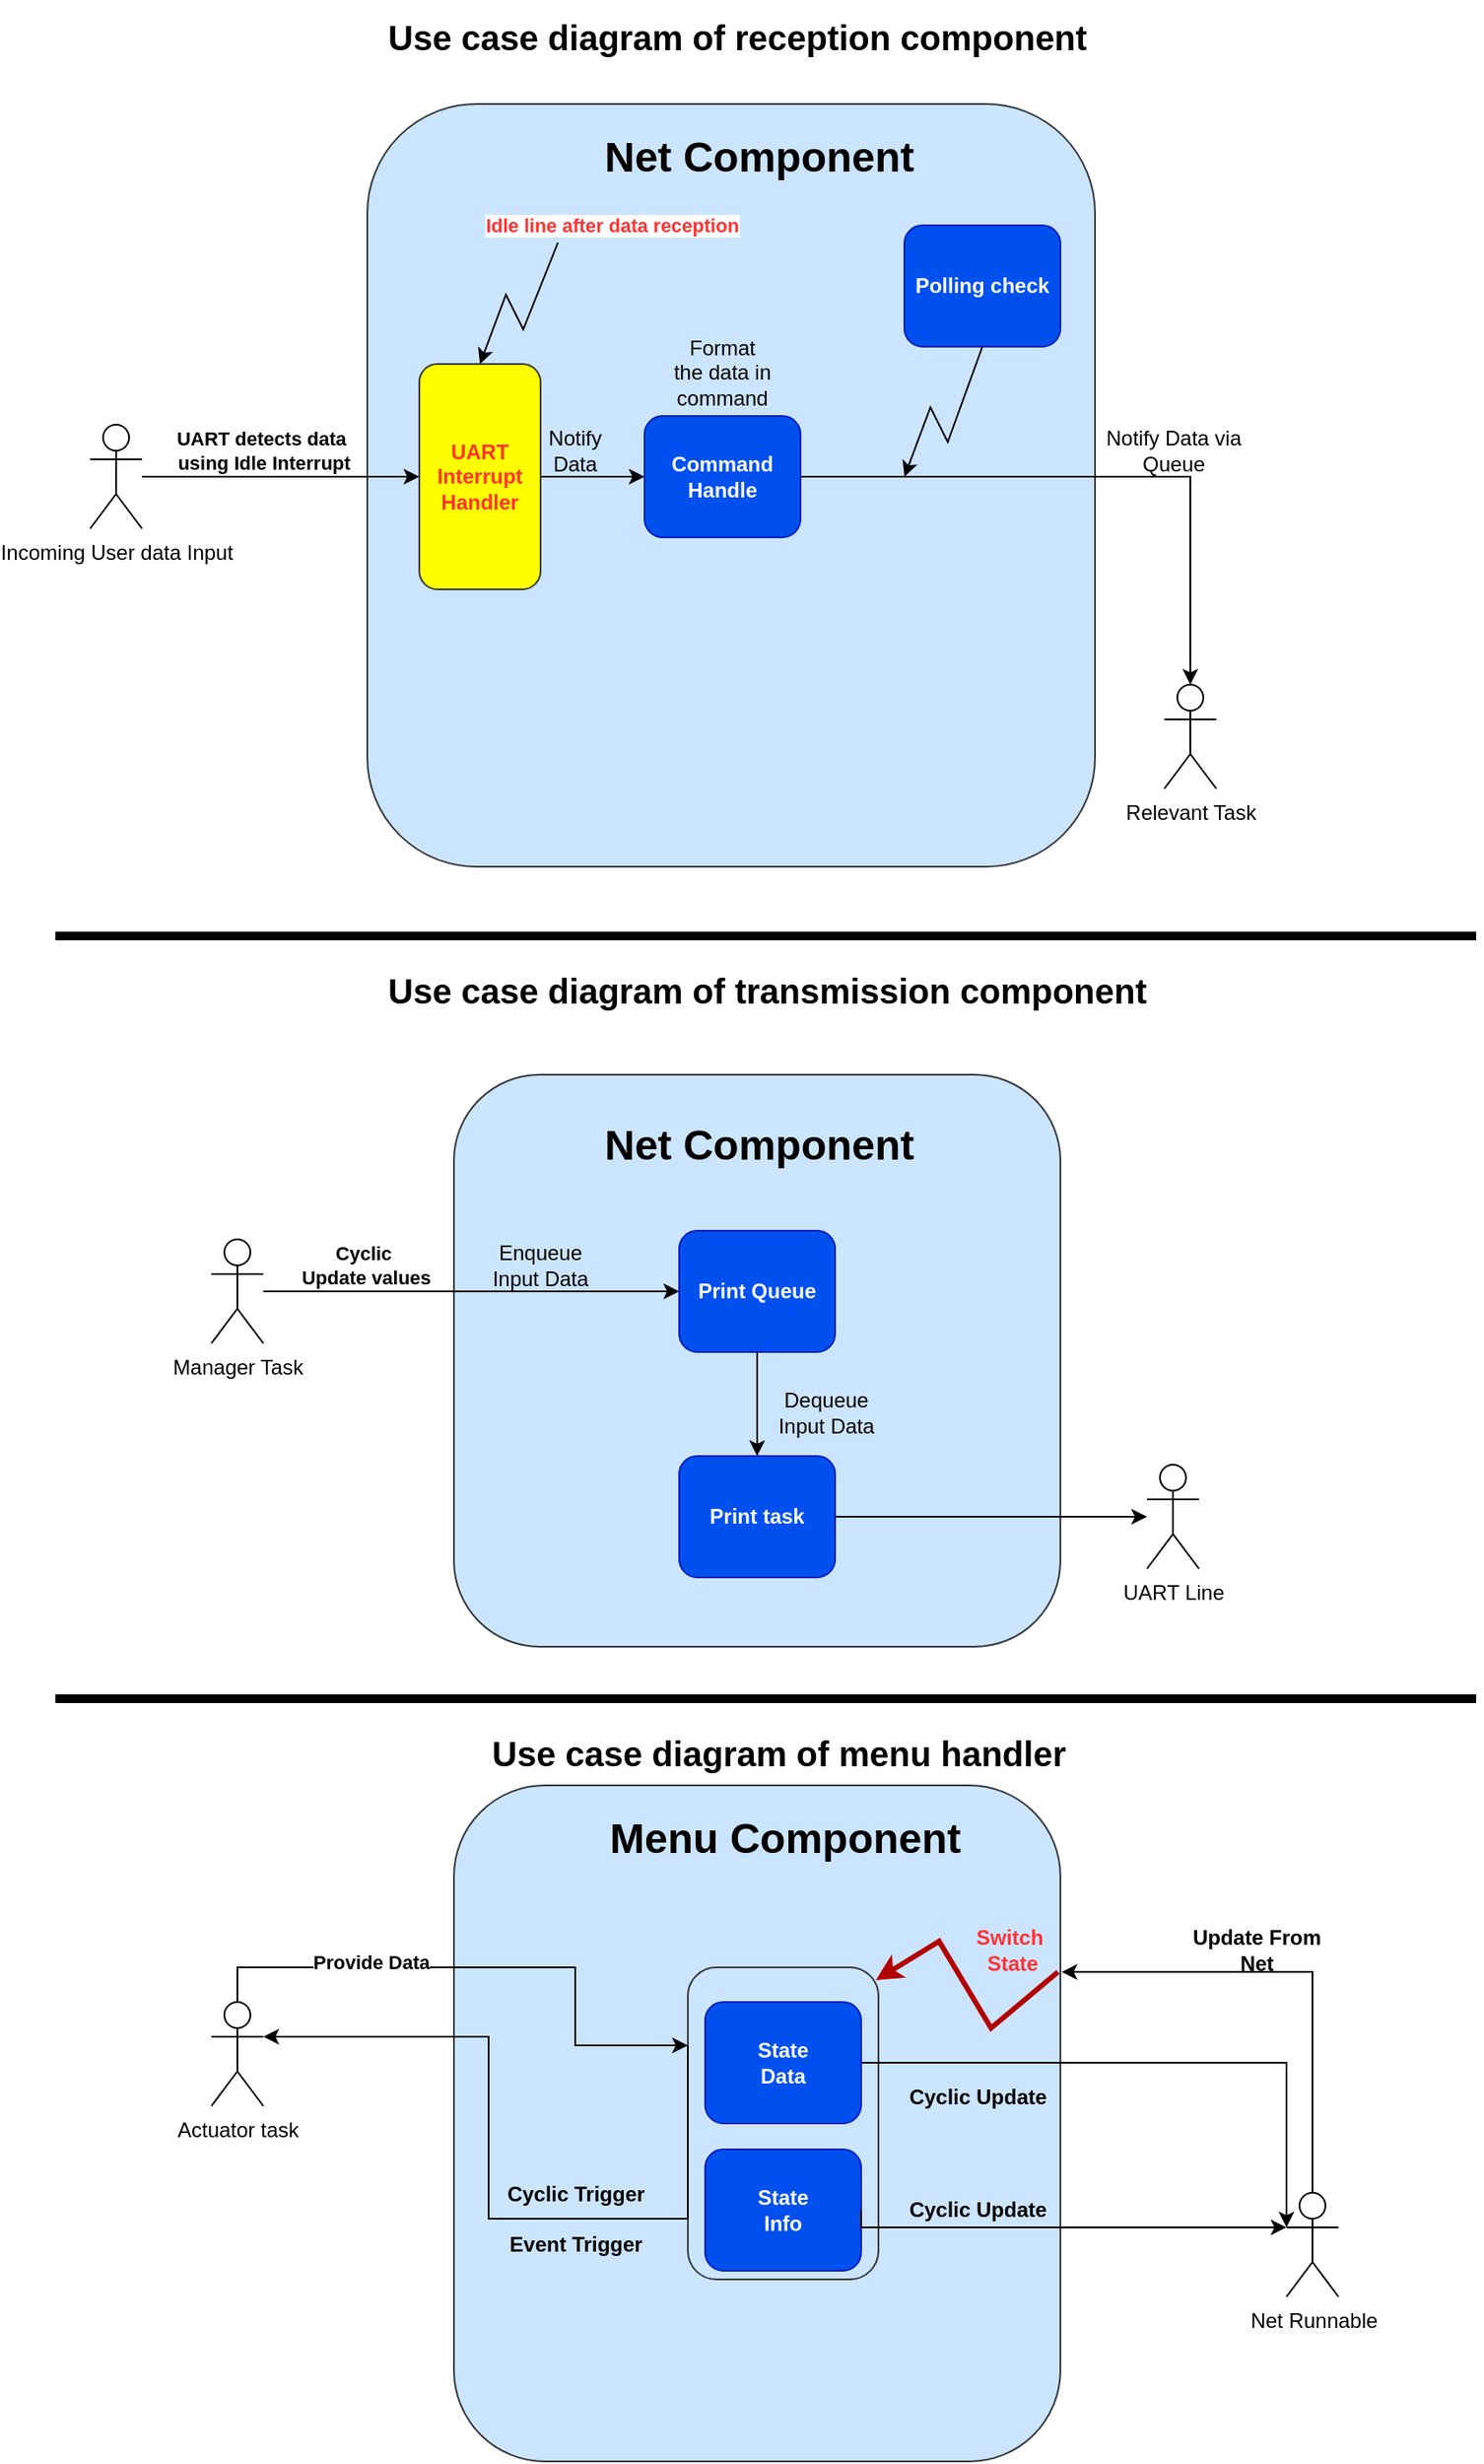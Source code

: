 <mxfile version="26.2.13">
  <diagram id="R2lEEEUBdFMjLlhIrx00" name="Page-1">
    <mxGraphModel dx="821" dy="534" grid="1" gridSize="10" guides="1" tooltips="1" connect="1" arrows="1" fold="1" page="1" pageScale="1" pageWidth="850" pageHeight="1100" math="0" shadow="0" extFonts="Permanent Marker^https://fonts.googleapis.com/css?family=Permanent+Marker">
      <root>
        <mxCell id="0" />
        <mxCell id="1" parent="0" />
        <mxCell id="OyQcLFiWfOnzM_1FYjm5-68" value="" style="rounded=1;whiteSpace=wrap;html=1;fillColor=#cce5ff;strokeColor=#36393d;" vertex="1" parent="1">
          <mxGeometry x="340" y="1050" width="350" height="390" as="geometry" />
        </mxCell>
        <mxCell id="OyQcLFiWfOnzM_1FYjm5-86" value="" style="rounded=1;whiteSpace=wrap;html=1;fillColor=#cce5ff;strokeColor=#36393d;" vertex="1" parent="1">
          <mxGeometry x="475" y="1155" width="110" height="180" as="geometry" />
        </mxCell>
        <mxCell id="OyQcLFiWfOnzM_1FYjm5-19" value="" style="rounded=1;whiteSpace=wrap;html=1;fillColor=#cce5ff;strokeColor=#36393d;" vertex="1" parent="1">
          <mxGeometry x="290" y="80" width="420" height="440" as="geometry" />
        </mxCell>
        <mxCell id="OyQcLFiWfOnzM_1FYjm5-61" value="" style="edgeStyle=orthogonalEdgeStyle;rounded=0;orthogonalLoop=1;jettySize=auto;html=1;" edge="1" parent="1" source="OyQcLFiWfOnzM_1FYjm5-2" target="OyQcLFiWfOnzM_1FYjm5-4">
          <mxGeometry relative="1" as="geometry" />
        </mxCell>
        <mxCell id="OyQcLFiWfOnzM_1FYjm5-2" value="&lt;b&gt;&lt;font style=&quot;color: rgb(255, 51, 51);&quot;&gt;UART Interrupt Handler&lt;/font&gt;&lt;/b&gt;" style="rounded=1;whiteSpace=wrap;html=1;fillColor=#FFFF00;strokeColor=#36393d;" vertex="1" parent="1">
          <mxGeometry x="320" y="230" width="70" height="130" as="geometry" />
        </mxCell>
        <mxCell id="OyQcLFiWfOnzM_1FYjm5-11" value="" style="edgeStyle=orthogonalEdgeStyle;rounded=0;orthogonalLoop=1;jettySize=auto;html=1;" edge="1" parent="1" source="OyQcLFiWfOnzM_1FYjm5-4" target="OyQcLFiWfOnzM_1FYjm5-33">
          <mxGeometry relative="1" as="geometry">
            <mxPoint x="690" y="445" as="targetPoint" />
          </mxGeometry>
        </mxCell>
        <mxCell id="OyQcLFiWfOnzM_1FYjm5-4" value="&lt;b&gt;Command Handle&lt;/b&gt;" style="rounded=1;whiteSpace=wrap;html=1;fillColor=#0050ef;strokeColor=#001DBC;fontColor=#ffffff;" vertex="1" parent="1">
          <mxGeometry x="450" y="260" width="90" height="70" as="geometry" />
        </mxCell>
        <mxCell id="OyQcLFiWfOnzM_1FYjm5-15" value="" style="edgeStyle=orthogonalEdgeStyle;rounded=0;orthogonalLoop=1;jettySize=auto;html=1;" edge="1" parent="1" source="OyQcLFiWfOnzM_1FYjm5-14" target="OyQcLFiWfOnzM_1FYjm5-2">
          <mxGeometry relative="1" as="geometry" />
        </mxCell>
        <mxCell id="OyQcLFiWfOnzM_1FYjm5-17" value="&lt;b&gt;UART detects data&amp;nbsp;&lt;/b&gt;&lt;div&gt;&lt;b&gt;using Idle Interrupt&lt;/b&gt;&lt;/div&gt;" style="edgeLabel;html=1;align=center;verticalAlign=middle;resizable=0;points=[];" vertex="1" connectable="0" parent="OyQcLFiWfOnzM_1FYjm5-15">
          <mxGeometry x="0.152" y="3" relative="1" as="geometry">
            <mxPoint x="-22" y="-12" as="offset" />
          </mxGeometry>
        </mxCell>
        <mxCell id="OyQcLFiWfOnzM_1FYjm5-20" value="&lt;b&gt;Idle line after data reception&lt;/b&gt;" style="edgeLabel;html=1;align=center;verticalAlign=middle;resizable=0;points=[];fontColor=#FF3333;" vertex="1" connectable="0" parent="OyQcLFiWfOnzM_1FYjm5-15">
          <mxGeometry x="0.152" y="3" relative="1" as="geometry">
            <mxPoint x="179" y="-142" as="offset" />
          </mxGeometry>
        </mxCell>
        <mxCell id="OyQcLFiWfOnzM_1FYjm5-14" value="Incoming User data Input" style="shape=umlActor;verticalLabelPosition=bottom;verticalAlign=top;html=1;outlineConnect=0;" vertex="1" parent="1">
          <mxGeometry x="130" y="265" width="30" height="60" as="geometry" />
        </mxCell>
        <mxCell id="OyQcLFiWfOnzM_1FYjm5-18" value="" style="curved=0;endArrow=classic;html=1;rounded=0;entryX=0.5;entryY=0;entryDx=0;entryDy=0;" edge="1" parent="1" target="OyQcLFiWfOnzM_1FYjm5-2">
          <mxGeometry width="50" height="50" relative="1" as="geometry">
            <mxPoint x="400" y="160" as="sourcePoint" />
            <mxPoint x="390" y="140" as="targetPoint" />
            <Array as="points">
              <mxPoint x="380" y="210" />
              <mxPoint x="370" y="190" />
            </Array>
          </mxGeometry>
        </mxCell>
        <mxCell id="OyQcLFiWfOnzM_1FYjm5-22" value="Notify Data" style="text;html=1;align=center;verticalAlign=middle;whiteSpace=wrap;rounded=0;" vertex="1" parent="1">
          <mxGeometry x="380" y="265" width="60" height="30" as="geometry" />
        </mxCell>
        <mxCell id="OyQcLFiWfOnzM_1FYjm5-33" value="Relevant Task" style="shape=umlActor;verticalLabelPosition=bottom;verticalAlign=top;html=1;outlineConnect=0;" vertex="1" parent="1">
          <mxGeometry x="750" y="415" width="30" height="60" as="geometry" />
        </mxCell>
        <mxCell id="OyQcLFiWfOnzM_1FYjm5-34" value="Format the data in command" style="text;html=1;align=center;verticalAlign=middle;whiteSpace=wrap;rounded=0;" vertex="1" parent="1">
          <mxGeometry x="465" y="220" width="60" height="30" as="geometry" />
        </mxCell>
        <mxCell id="OyQcLFiWfOnzM_1FYjm5-38" value="&lt;h1 style=&quot;margin-top: 0px;&quot;&gt;Net Component&lt;/h1&gt;" style="text;html=1;whiteSpace=wrap;overflow=hidden;rounded=0;" vertex="1" parent="1">
          <mxGeometry x="425" y="90" width="190" height="40" as="geometry" />
        </mxCell>
        <mxCell id="OyQcLFiWfOnzM_1FYjm5-39" value="&lt;h1 style=&quot;margin-top: 0px;&quot;&gt;&lt;font style=&quot;font-size: 20px;&quot;&gt;Use case diagram of reception component&lt;/font&gt;&lt;/h1&gt;" style="text;html=1;whiteSpace=wrap;overflow=hidden;rounded=0;" vertex="1" parent="1">
          <mxGeometry x="300" y="20" width="410" height="60" as="geometry" />
        </mxCell>
        <mxCell id="OyQcLFiWfOnzM_1FYjm5-40" value="" style="rounded=1;whiteSpace=wrap;html=1;fillColor=#cce5ff;strokeColor=#36393d;" vertex="1" parent="1">
          <mxGeometry x="340" y="640" width="350" height="330" as="geometry" />
        </mxCell>
        <mxCell id="OyQcLFiWfOnzM_1FYjm5-44" value="" style="edgeStyle=orthogonalEdgeStyle;rounded=0;orthogonalLoop=1;jettySize=auto;html=1;" edge="1" source="OyQcLFiWfOnzM_1FYjm5-45" target="OyQcLFiWfOnzM_1FYjm5-47" parent="1">
          <mxGeometry relative="1" as="geometry" />
        </mxCell>
        <mxCell id="OyQcLFiWfOnzM_1FYjm5-45" value="&lt;b&gt;Print Queue&lt;/b&gt;" style="rounded=1;whiteSpace=wrap;html=1;fillColor=#0050ef;strokeColor=#001DBC;fontColor=#ffffff;" vertex="1" parent="1">
          <mxGeometry x="470" y="730" width="90" height="70" as="geometry" />
        </mxCell>
        <mxCell id="OyQcLFiWfOnzM_1FYjm5-46" value="" style="edgeStyle=orthogonalEdgeStyle;rounded=0;orthogonalLoop=1;jettySize=auto;html=1;" edge="1" source="OyQcLFiWfOnzM_1FYjm5-47" target="OyQcLFiWfOnzM_1FYjm5-55" parent="1">
          <mxGeometry relative="1" as="geometry">
            <mxPoint x="760" y="915" as="targetPoint" />
          </mxGeometry>
        </mxCell>
        <mxCell id="OyQcLFiWfOnzM_1FYjm5-47" value="&lt;b&gt;Print task&lt;/b&gt;" style="rounded=1;whiteSpace=wrap;html=1;fillColor=#0050ef;strokeColor=#001DBC;fontColor=#ffffff;" vertex="1" parent="1">
          <mxGeometry x="470" y="860" width="90" height="70" as="geometry" />
        </mxCell>
        <mxCell id="OyQcLFiWfOnzM_1FYjm5-48" value="" style="edgeStyle=orthogonalEdgeStyle;rounded=0;orthogonalLoop=1;jettySize=auto;html=1;entryX=0;entryY=0.5;entryDx=0;entryDy=0;" edge="1" source="OyQcLFiWfOnzM_1FYjm5-51" target="OyQcLFiWfOnzM_1FYjm5-45" parent="1">
          <mxGeometry relative="1" as="geometry">
            <mxPoint x="390" y="765" as="targetPoint" />
          </mxGeometry>
        </mxCell>
        <mxCell id="OyQcLFiWfOnzM_1FYjm5-49" value="&lt;b&gt;Cyclic&amp;nbsp;&lt;/b&gt;&lt;div&gt;&lt;b&gt;Update values&lt;/b&gt;&lt;/div&gt;" style="edgeLabel;html=1;align=center;verticalAlign=middle;resizable=0;points=[];" vertex="1" connectable="0" parent="OyQcLFiWfOnzM_1FYjm5-48">
          <mxGeometry x="0.152" y="3" relative="1" as="geometry">
            <mxPoint x="-79" y="-12" as="offset" />
          </mxGeometry>
        </mxCell>
        <mxCell id="OyQcLFiWfOnzM_1FYjm5-51" value="Manager Task" style="shape=umlActor;verticalLabelPosition=bottom;verticalAlign=top;html=1;outlineConnect=0;" vertex="1" parent="1">
          <mxGeometry x="200" y="735" width="30" height="60" as="geometry" />
        </mxCell>
        <mxCell id="OyQcLFiWfOnzM_1FYjm5-53" value="Enqueue Input Data" style="text;html=1;align=center;verticalAlign=middle;whiteSpace=wrap;rounded=0;" vertex="1" parent="1">
          <mxGeometry x="360" y="735" width="60" height="30" as="geometry" />
        </mxCell>
        <mxCell id="OyQcLFiWfOnzM_1FYjm5-55" value="UART Line" style="shape=umlActor;verticalLabelPosition=bottom;verticalAlign=top;html=1;outlineConnect=0;" vertex="1" parent="1">
          <mxGeometry x="740" y="865" width="30" height="60" as="geometry" />
        </mxCell>
        <mxCell id="OyQcLFiWfOnzM_1FYjm5-57" value="Dequeue Input Data" style="text;html=1;align=center;verticalAlign=middle;whiteSpace=wrap;rounded=0;" vertex="1" parent="1">
          <mxGeometry x="525" y="820" width="60" height="30" as="geometry" />
        </mxCell>
        <mxCell id="OyQcLFiWfOnzM_1FYjm5-58" value="&lt;h1 style=&quot;margin-top: 0px;&quot;&gt;Net Component&lt;/h1&gt;" style="text;html=1;whiteSpace=wrap;overflow=hidden;rounded=0;" vertex="1" parent="1">
          <mxGeometry x="425" y="660" width="190" height="40" as="geometry" />
        </mxCell>
        <mxCell id="OyQcLFiWfOnzM_1FYjm5-59" value="&lt;h1 style=&quot;margin-top: 0px;&quot;&gt;&lt;font style=&quot;font-size: 20px;&quot;&gt;Use case diagram of transmission component&lt;/font&gt;&lt;/h1&gt;" style="text;html=1;whiteSpace=wrap;overflow=hidden;rounded=0;" vertex="1" parent="1">
          <mxGeometry x="300" y="570" width="480" height="60" as="geometry" />
        </mxCell>
        <mxCell id="OyQcLFiWfOnzM_1FYjm5-60" value="" style="endArrow=none;html=1;rounded=0;strokeWidth=5;" edge="1" parent="1">
          <mxGeometry width="50" height="50" relative="1" as="geometry">
            <mxPoint x="110" y="560" as="sourcePoint" />
            <mxPoint x="930" y="560" as="targetPoint" />
          </mxGeometry>
        </mxCell>
        <mxCell id="OyQcLFiWfOnzM_1FYjm5-63" value="&lt;b&gt;Polling check&lt;/b&gt;" style="rounded=1;whiteSpace=wrap;html=1;fillColor=#0050ef;strokeColor=#001DBC;fontColor=#ffffff;" vertex="1" parent="1">
          <mxGeometry x="600" y="150" width="90" height="70" as="geometry" />
        </mxCell>
        <mxCell id="OyQcLFiWfOnzM_1FYjm5-66" value="" style="curved=0;endArrow=classic;html=1;rounded=0;entryX=0.5;entryY=0;entryDx=0;entryDy=0;exitX=0.5;exitY=1;exitDx=0;exitDy=0;" edge="1" parent="1" source="OyQcLFiWfOnzM_1FYjm5-63">
          <mxGeometry width="50" height="50" relative="1" as="geometry">
            <mxPoint x="645" y="225" as="sourcePoint" />
            <mxPoint x="600" y="295" as="targetPoint" />
            <Array as="points">
              <mxPoint x="625" y="275" />
              <mxPoint x="615" y="255" />
            </Array>
          </mxGeometry>
        </mxCell>
        <mxCell id="OyQcLFiWfOnzM_1FYjm5-67" value="Notify Data via Queue" style="text;html=1;align=center;verticalAlign=middle;whiteSpace=wrap;rounded=0;" vertex="1" parent="1">
          <mxGeometry x="697.5" y="265" width="115" height="30" as="geometry" />
        </mxCell>
        <mxCell id="OyQcLFiWfOnzM_1FYjm5-72" value="&lt;b&gt;State&lt;/b&gt;&lt;div&gt;&lt;b&gt;Info&lt;/b&gt;&lt;/div&gt;" style="rounded=1;whiteSpace=wrap;html=1;fillColor=#0050ef;strokeColor=#001DBC;fontColor=#ffffff;" vertex="1" parent="1">
          <mxGeometry x="485" y="1260" width="90" height="70" as="geometry" />
        </mxCell>
        <mxCell id="OyQcLFiWfOnzM_1FYjm5-98" style="edgeStyle=orthogonalEdgeStyle;rounded=0;orthogonalLoop=1;jettySize=auto;html=1;exitX=0.5;exitY=0;exitDx=0;exitDy=0;exitPerimeter=0;entryX=0;entryY=0.25;entryDx=0;entryDy=0;" edge="1" parent="1" source="OyQcLFiWfOnzM_1FYjm5-75" target="OyQcLFiWfOnzM_1FYjm5-86">
          <mxGeometry relative="1" as="geometry">
            <Array as="points">
              <mxPoint x="215" y="1155" />
              <mxPoint x="410" y="1155" />
              <mxPoint x="410" y="1200" />
            </Array>
          </mxGeometry>
        </mxCell>
        <mxCell id="OyQcLFiWfOnzM_1FYjm5-99" value="&lt;b&gt;Provide Data&lt;/b&gt;" style="edgeLabel;html=1;align=center;verticalAlign=middle;resizable=0;points=[];" vertex="1" connectable="0" parent="OyQcLFiWfOnzM_1FYjm5-98">
          <mxGeometry x="-0.403" y="3" relative="1" as="geometry">
            <mxPoint as="offset" />
          </mxGeometry>
        </mxCell>
        <mxCell id="OyQcLFiWfOnzM_1FYjm5-75" value="Actuator task" style="shape=umlActor;verticalLabelPosition=bottom;verticalAlign=top;html=1;outlineConnect=0;" vertex="1" parent="1">
          <mxGeometry x="200" y="1175" width="30" height="60" as="geometry" />
        </mxCell>
        <mxCell id="OyQcLFiWfOnzM_1FYjm5-77" value="Net Runnable" style="shape=umlActor;verticalLabelPosition=bottom;verticalAlign=top;html=1;outlineConnect=0;" vertex="1" parent="1">
          <mxGeometry x="820.5" y="1285" width="30" height="60" as="geometry" />
        </mxCell>
        <mxCell id="OyQcLFiWfOnzM_1FYjm5-79" value="&lt;h1 style=&quot;margin-top: 0px;&quot;&gt;Menu Component&lt;/h1&gt;" style="text;html=1;whiteSpace=wrap;overflow=hidden;rounded=0;" vertex="1" parent="1">
          <mxGeometry x="427.5" y="1060" width="205" height="40" as="geometry" />
        </mxCell>
        <mxCell id="OyQcLFiWfOnzM_1FYjm5-80" value="&lt;h1 style=&quot;margin-top: 0px;&quot;&gt;&lt;font style=&quot;font-size: 20px;&quot;&gt;Use case diagram of menu handler&lt;/font&gt;&lt;/h1&gt;" style="text;html=1;whiteSpace=wrap;overflow=hidden;rounded=0;" vertex="1" parent="1">
          <mxGeometry x="360" y="1010" width="350" height="60" as="geometry" />
        </mxCell>
        <mxCell id="OyQcLFiWfOnzM_1FYjm5-81" value="" style="endArrow=none;html=1;rounded=0;strokeWidth=5;" edge="1" parent="1">
          <mxGeometry width="50" height="50" relative="1" as="geometry">
            <mxPoint x="110" y="1000" as="sourcePoint" />
            <mxPoint x="930" y="1000" as="targetPoint" />
          </mxGeometry>
        </mxCell>
        <mxCell id="OyQcLFiWfOnzM_1FYjm5-85" style="edgeStyle=orthogonalEdgeStyle;rounded=0;orthogonalLoop=1;jettySize=auto;html=1;exitX=1;exitY=0.5;exitDx=0;exitDy=0;entryX=0;entryY=0.333;entryDx=0;entryDy=0;entryPerimeter=0;" edge="1" parent="1" source="OyQcLFiWfOnzM_1FYjm5-84" target="OyQcLFiWfOnzM_1FYjm5-77">
          <mxGeometry relative="1" as="geometry">
            <mxPoint x="818" y="1345" as="targetPoint" />
            <Array as="points">
              <mxPoint x="820" y="1210" />
            </Array>
          </mxGeometry>
        </mxCell>
        <mxCell id="OyQcLFiWfOnzM_1FYjm5-84" value="&lt;b&gt;State&lt;/b&gt;&lt;div&gt;&lt;b&gt;Data&lt;/b&gt;&lt;/div&gt;" style="rounded=1;whiteSpace=wrap;html=1;fillColor=#0050ef;strokeColor=#001DBC;fontColor=#ffffff;" vertex="1" parent="1">
          <mxGeometry x="485" y="1175" width="90" height="70" as="geometry" />
        </mxCell>
        <mxCell id="OyQcLFiWfOnzM_1FYjm5-87" value="&lt;b&gt;Cyclic Update&lt;/b&gt;" style="text;html=1;align=center;verticalAlign=middle;whiteSpace=wrap;rounded=0;" vertex="1" parent="1">
          <mxGeometry x="595" y="1215" width="95" height="30" as="geometry" />
        </mxCell>
        <mxCell id="OyQcLFiWfOnzM_1FYjm5-88" style="edgeStyle=orthogonalEdgeStyle;rounded=0;orthogonalLoop=1;jettySize=auto;html=1;entryX=1.002;entryY=0.276;entryDx=0;entryDy=0;entryPerimeter=0;exitX=0.5;exitY=0;exitDx=0;exitDy=0;exitPerimeter=0;" edge="1" parent="1" source="OyQcLFiWfOnzM_1FYjm5-77" target="OyQcLFiWfOnzM_1FYjm5-68">
          <mxGeometry relative="1" as="geometry">
            <mxPoint x="900" y="1230" as="sourcePoint" />
          </mxGeometry>
        </mxCell>
        <mxCell id="OyQcLFiWfOnzM_1FYjm5-89" value="" style="curved=0;endArrow=classic;html=1;rounded=0;entryX=0.986;entryY=0.041;entryDx=0;entryDy=0;exitX=0.996;exitY=0.276;exitDx=0;exitDy=0;exitPerimeter=0;entryPerimeter=0;fillColor=#e51400;strokeColor=#B20000;strokeWidth=3;" edge="1" parent="1" source="OyQcLFiWfOnzM_1FYjm5-68" target="OyQcLFiWfOnzM_1FYjm5-86">
          <mxGeometry width="50" height="50" relative="1" as="geometry">
            <mxPoint x="690" y="1160" as="sourcePoint" />
            <mxPoint x="645" y="1235" as="targetPoint" />
            <Array as="points">
              <mxPoint x="650" y="1190" />
              <mxPoint x="620" y="1140" />
            </Array>
          </mxGeometry>
        </mxCell>
        <mxCell id="OyQcLFiWfOnzM_1FYjm5-90" value="&lt;b&gt;Cyclic Trigger&lt;/b&gt;&lt;div&gt;&lt;br&gt;&lt;/div&gt;&lt;div&gt;&lt;b&gt;Event Trigger&lt;/b&gt;&lt;/div&gt;" style="text;html=1;align=center;verticalAlign=middle;whiteSpace=wrap;rounded=0;" vertex="1" parent="1">
          <mxGeometry x="362.5" y="1285" width="95" height="30" as="geometry" />
        </mxCell>
        <mxCell id="OyQcLFiWfOnzM_1FYjm5-91" value="&lt;b&gt;&lt;font style=&quot;color: rgb(255, 51, 51);&quot;&gt;Switch&amp;nbsp;&lt;/font&gt;&lt;/b&gt;&lt;div&gt;&lt;b&gt;&lt;font style=&quot;color: rgb(255, 51, 51);&quot;&gt;State&lt;/font&gt;&lt;/b&gt;&lt;/div&gt;" style="text;html=1;align=center;verticalAlign=middle;whiteSpace=wrap;rounded=0;" vertex="1" parent="1">
          <mxGeometry x="615" y="1130" width="95" height="30" as="geometry" />
        </mxCell>
        <mxCell id="OyQcLFiWfOnzM_1FYjm5-92" value="&lt;b&gt;Update From Net&lt;/b&gt;" style="text;html=1;align=center;verticalAlign=middle;whiteSpace=wrap;rounded=0;" vertex="1" parent="1">
          <mxGeometry x="755.5" y="1130" width="95" height="30" as="geometry" />
        </mxCell>
        <mxCell id="OyQcLFiWfOnzM_1FYjm5-95" style="edgeStyle=orthogonalEdgeStyle;rounded=0;orthogonalLoop=1;jettySize=auto;html=1;exitX=0;exitY=0.25;exitDx=0;exitDy=0;entryX=1;entryY=0.333;entryDx=0;entryDy=0;entryPerimeter=0;" edge="1" parent="1" source="OyQcLFiWfOnzM_1FYjm5-86" target="OyQcLFiWfOnzM_1FYjm5-75">
          <mxGeometry relative="1" as="geometry">
            <mxPoint x="450.5" y="1380" as="targetPoint" />
            <mxPoint x="197.5" y="1335" as="sourcePoint" />
            <Array as="points">
              <mxPoint x="360" y="1300" />
              <mxPoint x="360" y="1195" />
            </Array>
          </mxGeometry>
        </mxCell>
        <mxCell id="OyQcLFiWfOnzM_1FYjm5-97" value="" style="edgeStyle=orthogonalEdgeStyle;rounded=0;orthogonalLoop=1;jettySize=auto;html=1;exitX=1;exitY=0.5;exitDx=0;exitDy=0;entryX=0;entryY=0.333;entryDx=0;entryDy=0;entryPerimeter=0;" edge="1" parent="1" source="OyQcLFiWfOnzM_1FYjm5-72" target="OyQcLFiWfOnzM_1FYjm5-77">
          <mxGeometry relative="1" as="geometry">
            <mxPoint x="575" y="1295" as="sourcePoint" />
            <mxPoint x="810" y="1300" as="targetPoint" />
            <Array as="points">
              <mxPoint x="575" y="1305" />
            </Array>
          </mxGeometry>
        </mxCell>
        <mxCell id="OyQcLFiWfOnzM_1FYjm5-100" value="&lt;b&gt;Cyclic Update&lt;/b&gt;" style="text;html=1;align=center;verticalAlign=middle;whiteSpace=wrap;rounded=0;" vertex="1" parent="1">
          <mxGeometry x="595" y="1280" width="95" height="30" as="geometry" />
        </mxCell>
      </root>
    </mxGraphModel>
  </diagram>
</mxfile>
